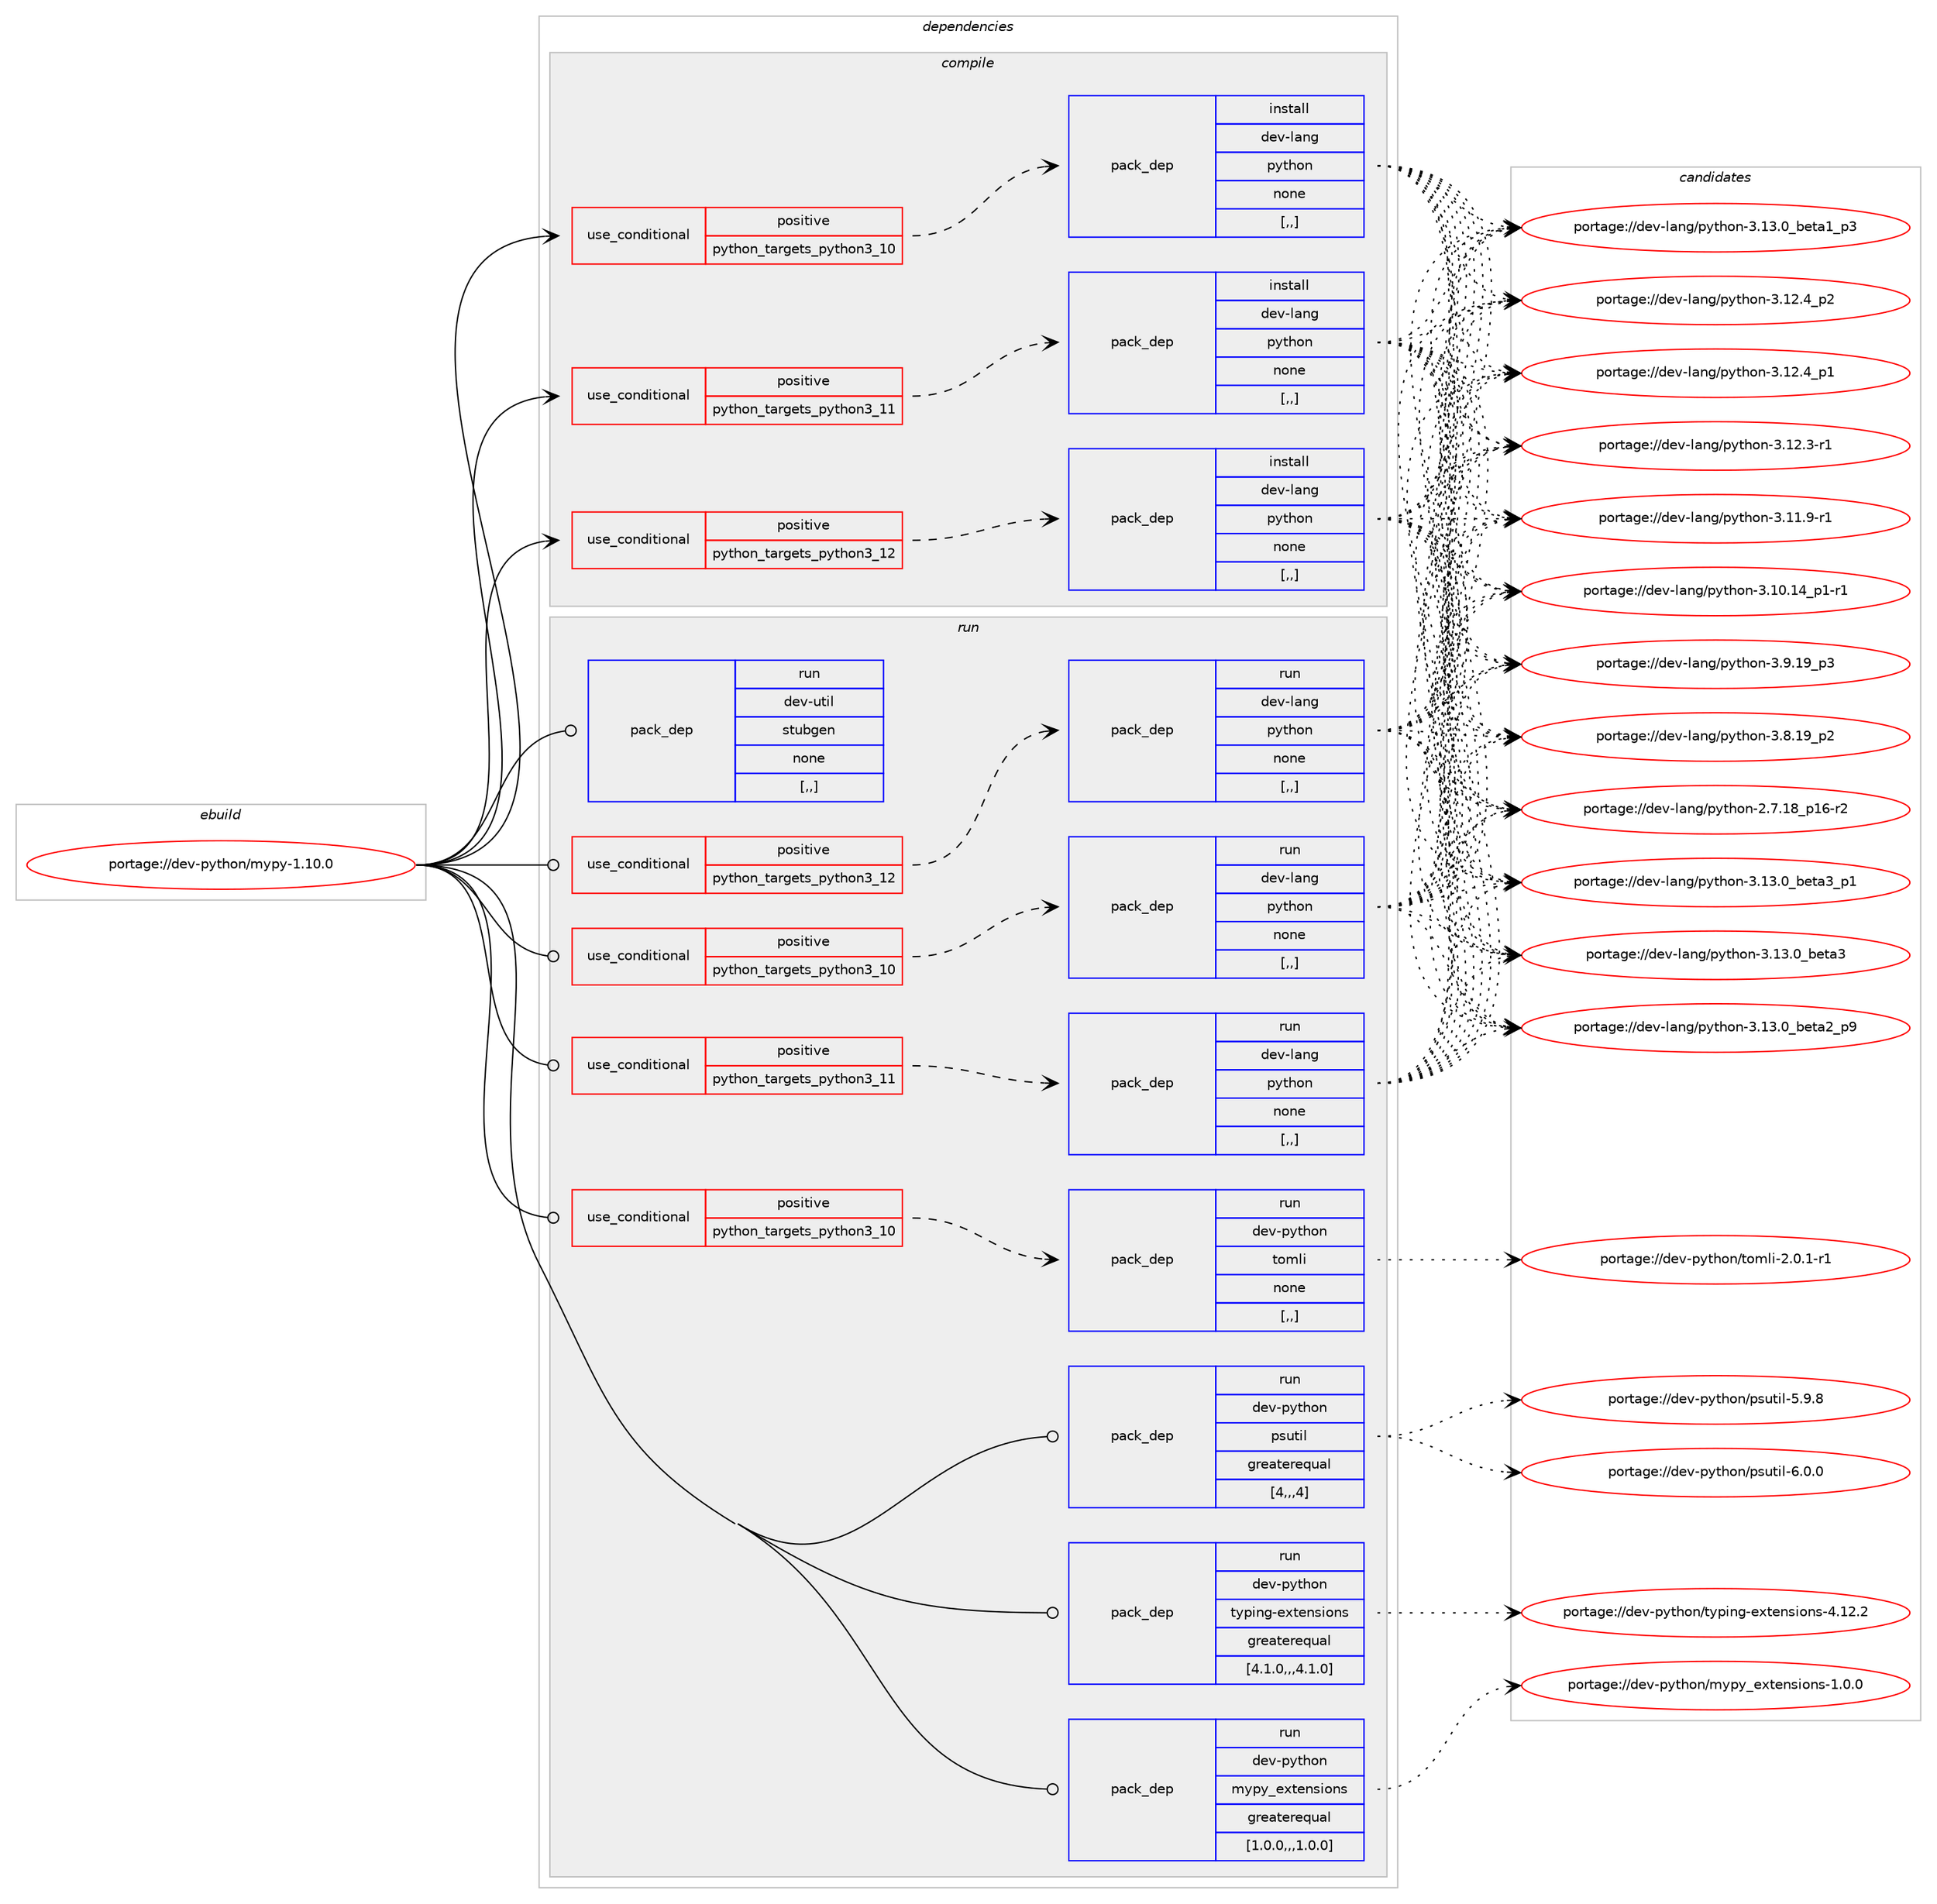 digraph prolog {

# *************
# Graph options
# *************

newrank=true;
concentrate=true;
compound=true;
graph [rankdir=LR,fontname=Helvetica,fontsize=10,ranksep=1.5];#, ranksep=2.5, nodesep=0.2];
edge  [arrowhead=vee];
node  [fontname=Helvetica,fontsize=10];

# **********
# The ebuild
# **********

subgraph cluster_leftcol {
color=gray;
rank=same;
label=<<i>ebuild</i>>;
id [label="portage://dev-python/mypy-1.10.0", color=red, width=4, href="../dev-python/mypy-1.10.0.svg"];
}

# ****************
# The dependencies
# ****************

subgraph cluster_midcol {
color=gray;
label=<<i>dependencies</i>>;
subgraph cluster_compile {
fillcolor="#eeeeee";
style=filled;
label=<<i>compile</i>>;
subgraph cond34739 {
dependency150986 [label=<<TABLE BORDER="0" CELLBORDER="1" CELLSPACING="0" CELLPADDING="4"><TR><TD ROWSPAN="3" CELLPADDING="10">use_conditional</TD></TR><TR><TD>positive</TD></TR><TR><TD>python_targets_python3_10</TD></TR></TABLE>>, shape=none, color=red];
subgraph pack115012 {
dependency150987 [label=<<TABLE BORDER="0" CELLBORDER="1" CELLSPACING="0" CELLPADDING="4" WIDTH="220"><TR><TD ROWSPAN="6" CELLPADDING="30">pack_dep</TD></TR><TR><TD WIDTH="110">install</TD></TR><TR><TD>dev-lang</TD></TR><TR><TD>python</TD></TR><TR><TD>none</TD></TR><TR><TD>[,,]</TD></TR></TABLE>>, shape=none, color=blue];
}
dependency150986:e -> dependency150987:w [weight=20,style="dashed",arrowhead="vee"];
}
id:e -> dependency150986:w [weight=20,style="solid",arrowhead="vee"];
subgraph cond34740 {
dependency150988 [label=<<TABLE BORDER="0" CELLBORDER="1" CELLSPACING="0" CELLPADDING="4"><TR><TD ROWSPAN="3" CELLPADDING="10">use_conditional</TD></TR><TR><TD>positive</TD></TR><TR><TD>python_targets_python3_11</TD></TR></TABLE>>, shape=none, color=red];
subgraph pack115013 {
dependency150989 [label=<<TABLE BORDER="0" CELLBORDER="1" CELLSPACING="0" CELLPADDING="4" WIDTH="220"><TR><TD ROWSPAN="6" CELLPADDING="30">pack_dep</TD></TR><TR><TD WIDTH="110">install</TD></TR><TR><TD>dev-lang</TD></TR><TR><TD>python</TD></TR><TR><TD>none</TD></TR><TR><TD>[,,]</TD></TR></TABLE>>, shape=none, color=blue];
}
dependency150988:e -> dependency150989:w [weight=20,style="dashed",arrowhead="vee"];
}
id:e -> dependency150988:w [weight=20,style="solid",arrowhead="vee"];
subgraph cond34741 {
dependency150990 [label=<<TABLE BORDER="0" CELLBORDER="1" CELLSPACING="0" CELLPADDING="4"><TR><TD ROWSPAN="3" CELLPADDING="10">use_conditional</TD></TR><TR><TD>positive</TD></TR><TR><TD>python_targets_python3_12</TD></TR></TABLE>>, shape=none, color=red];
subgraph pack115014 {
dependency150991 [label=<<TABLE BORDER="0" CELLBORDER="1" CELLSPACING="0" CELLPADDING="4" WIDTH="220"><TR><TD ROWSPAN="6" CELLPADDING="30">pack_dep</TD></TR><TR><TD WIDTH="110">install</TD></TR><TR><TD>dev-lang</TD></TR><TR><TD>python</TD></TR><TR><TD>none</TD></TR><TR><TD>[,,]</TD></TR></TABLE>>, shape=none, color=blue];
}
dependency150990:e -> dependency150991:w [weight=20,style="dashed",arrowhead="vee"];
}
id:e -> dependency150990:w [weight=20,style="solid",arrowhead="vee"];
}
subgraph cluster_compileandrun {
fillcolor="#eeeeee";
style=filled;
label=<<i>compile and run</i>>;
}
subgraph cluster_run {
fillcolor="#eeeeee";
style=filled;
label=<<i>run</i>>;
subgraph cond34742 {
dependency150992 [label=<<TABLE BORDER="0" CELLBORDER="1" CELLSPACING="0" CELLPADDING="4"><TR><TD ROWSPAN="3" CELLPADDING="10">use_conditional</TD></TR><TR><TD>positive</TD></TR><TR><TD>python_targets_python3_10</TD></TR></TABLE>>, shape=none, color=red];
subgraph pack115015 {
dependency150993 [label=<<TABLE BORDER="0" CELLBORDER="1" CELLSPACING="0" CELLPADDING="4" WIDTH="220"><TR><TD ROWSPAN="6" CELLPADDING="30">pack_dep</TD></TR><TR><TD WIDTH="110">run</TD></TR><TR><TD>dev-lang</TD></TR><TR><TD>python</TD></TR><TR><TD>none</TD></TR><TR><TD>[,,]</TD></TR></TABLE>>, shape=none, color=blue];
}
dependency150992:e -> dependency150993:w [weight=20,style="dashed",arrowhead="vee"];
}
id:e -> dependency150992:w [weight=20,style="solid",arrowhead="odot"];
subgraph cond34743 {
dependency150994 [label=<<TABLE BORDER="0" CELLBORDER="1" CELLSPACING="0" CELLPADDING="4"><TR><TD ROWSPAN="3" CELLPADDING="10">use_conditional</TD></TR><TR><TD>positive</TD></TR><TR><TD>python_targets_python3_10</TD></TR></TABLE>>, shape=none, color=red];
subgraph pack115016 {
dependency150995 [label=<<TABLE BORDER="0" CELLBORDER="1" CELLSPACING="0" CELLPADDING="4" WIDTH="220"><TR><TD ROWSPAN="6" CELLPADDING="30">pack_dep</TD></TR><TR><TD WIDTH="110">run</TD></TR><TR><TD>dev-python</TD></TR><TR><TD>tomli</TD></TR><TR><TD>none</TD></TR><TR><TD>[,,]</TD></TR></TABLE>>, shape=none, color=blue];
}
dependency150994:e -> dependency150995:w [weight=20,style="dashed",arrowhead="vee"];
}
id:e -> dependency150994:w [weight=20,style="solid",arrowhead="odot"];
subgraph cond34744 {
dependency150996 [label=<<TABLE BORDER="0" CELLBORDER="1" CELLSPACING="0" CELLPADDING="4"><TR><TD ROWSPAN="3" CELLPADDING="10">use_conditional</TD></TR><TR><TD>positive</TD></TR><TR><TD>python_targets_python3_11</TD></TR></TABLE>>, shape=none, color=red];
subgraph pack115017 {
dependency150997 [label=<<TABLE BORDER="0" CELLBORDER="1" CELLSPACING="0" CELLPADDING="4" WIDTH="220"><TR><TD ROWSPAN="6" CELLPADDING="30">pack_dep</TD></TR><TR><TD WIDTH="110">run</TD></TR><TR><TD>dev-lang</TD></TR><TR><TD>python</TD></TR><TR><TD>none</TD></TR><TR><TD>[,,]</TD></TR></TABLE>>, shape=none, color=blue];
}
dependency150996:e -> dependency150997:w [weight=20,style="dashed",arrowhead="vee"];
}
id:e -> dependency150996:w [weight=20,style="solid",arrowhead="odot"];
subgraph cond34745 {
dependency150998 [label=<<TABLE BORDER="0" CELLBORDER="1" CELLSPACING="0" CELLPADDING="4"><TR><TD ROWSPAN="3" CELLPADDING="10">use_conditional</TD></TR><TR><TD>positive</TD></TR><TR><TD>python_targets_python3_12</TD></TR></TABLE>>, shape=none, color=red];
subgraph pack115018 {
dependency150999 [label=<<TABLE BORDER="0" CELLBORDER="1" CELLSPACING="0" CELLPADDING="4" WIDTH="220"><TR><TD ROWSPAN="6" CELLPADDING="30">pack_dep</TD></TR><TR><TD WIDTH="110">run</TD></TR><TR><TD>dev-lang</TD></TR><TR><TD>python</TD></TR><TR><TD>none</TD></TR><TR><TD>[,,]</TD></TR></TABLE>>, shape=none, color=blue];
}
dependency150998:e -> dependency150999:w [weight=20,style="dashed",arrowhead="vee"];
}
id:e -> dependency150998:w [weight=20,style="solid",arrowhead="odot"];
subgraph pack115019 {
dependency151000 [label=<<TABLE BORDER="0" CELLBORDER="1" CELLSPACING="0" CELLPADDING="4" WIDTH="220"><TR><TD ROWSPAN="6" CELLPADDING="30">pack_dep</TD></TR><TR><TD WIDTH="110">run</TD></TR><TR><TD>dev-python</TD></TR><TR><TD>mypy_extensions</TD></TR><TR><TD>greaterequal</TD></TR><TR><TD>[1.0.0,,,1.0.0]</TD></TR></TABLE>>, shape=none, color=blue];
}
id:e -> dependency151000:w [weight=20,style="solid",arrowhead="odot"];
subgraph pack115020 {
dependency151001 [label=<<TABLE BORDER="0" CELLBORDER="1" CELLSPACING="0" CELLPADDING="4" WIDTH="220"><TR><TD ROWSPAN="6" CELLPADDING="30">pack_dep</TD></TR><TR><TD WIDTH="110">run</TD></TR><TR><TD>dev-python</TD></TR><TR><TD>psutil</TD></TR><TR><TD>greaterequal</TD></TR><TR><TD>[4,,,4]</TD></TR></TABLE>>, shape=none, color=blue];
}
id:e -> dependency151001:w [weight=20,style="solid",arrowhead="odot"];
subgraph pack115021 {
dependency151002 [label=<<TABLE BORDER="0" CELLBORDER="1" CELLSPACING="0" CELLPADDING="4" WIDTH="220"><TR><TD ROWSPAN="6" CELLPADDING="30">pack_dep</TD></TR><TR><TD WIDTH="110">run</TD></TR><TR><TD>dev-python</TD></TR><TR><TD>typing-extensions</TD></TR><TR><TD>greaterequal</TD></TR><TR><TD>[4.1.0,,,4.1.0]</TD></TR></TABLE>>, shape=none, color=blue];
}
id:e -> dependency151002:w [weight=20,style="solid",arrowhead="odot"];
subgraph pack115022 {
dependency151003 [label=<<TABLE BORDER="0" CELLBORDER="1" CELLSPACING="0" CELLPADDING="4" WIDTH="220"><TR><TD ROWSPAN="6" CELLPADDING="30">pack_dep</TD></TR><TR><TD WIDTH="110">run</TD></TR><TR><TD>dev-util</TD></TR><TR><TD>stubgen</TD></TR><TR><TD>none</TD></TR><TR><TD>[,,]</TD></TR></TABLE>>, shape=none, color=blue];
}
id:e -> dependency151003:w [weight=20,style="solid",arrowhead="odot"];
}
}

# **************
# The candidates
# **************

subgraph cluster_choices {
rank=same;
color=gray;
label=<<i>candidates</i>>;

subgraph choice115012 {
color=black;
nodesep=1;
choice10010111845108971101034711212111610411111045514649514648959810111697519511249 [label="portage://dev-lang/python-3.13.0_beta3_p1", color=red, width=4,href="../dev-lang/python-3.13.0_beta3_p1.svg"];
choice1001011184510897110103471121211161041111104551464951464895981011169751 [label="portage://dev-lang/python-3.13.0_beta3", color=red, width=4,href="../dev-lang/python-3.13.0_beta3.svg"];
choice10010111845108971101034711212111610411111045514649514648959810111697509511257 [label="portage://dev-lang/python-3.13.0_beta2_p9", color=red, width=4,href="../dev-lang/python-3.13.0_beta2_p9.svg"];
choice10010111845108971101034711212111610411111045514649514648959810111697499511251 [label="portage://dev-lang/python-3.13.0_beta1_p3", color=red, width=4,href="../dev-lang/python-3.13.0_beta1_p3.svg"];
choice100101118451089711010347112121116104111110455146495046529511250 [label="portage://dev-lang/python-3.12.4_p2", color=red, width=4,href="../dev-lang/python-3.12.4_p2.svg"];
choice100101118451089711010347112121116104111110455146495046529511249 [label="portage://dev-lang/python-3.12.4_p1", color=red, width=4,href="../dev-lang/python-3.12.4_p1.svg"];
choice100101118451089711010347112121116104111110455146495046514511449 [label="portage://dev-lang/python-3.12.3-r1", color=red, width=4,href="../dev-lang/python-3.12.3-r1.svg"];
choice100101118451089711010347112121116104111110455146494946574511449 [label="portage://dev-lang/python-3.11.9-r1", color=red, width=4,href="../dev-lang/python-3.11.9-r1.svg"];
choice100101118451089711010347112121116104111110455146494846495295112494511449 [label="portage://dev-lang/python-3.10.14_p1-r1", color=red, width=4,href="../dev-lang/python-3.10.14_p1-r1.svg"];
choice100101118451089711010347112121116104111110455146574649579511251 [label="portage://dev-lang/python-3.9.19_p3", color=red, width=4,href="../dev-lang/python-3.9.19_p3.svg"];
choice100101118451089711010347112121116104111110455146564649579511250 [label="portage://dev-lang/python-3.8.19_p2", color=red, width=4,href="../dev-lang/python-3.8.19_p2.svg"];
choice100101118451089711010347112121116104111110455046554649569511249544511450 [label="portage://dev-lang/python-2.7.18_p16-r2", color=red, width=4,href="../dev-lang/python-2.7.18_p16-r2.svg"];
dependency150987:e -> choice10010111845108971101034711212111610411111045514649514648959810111697519511249:w [style=dotted,weight="100"];
dependency150987:e -> choice1001011184510897110103471121211161041111104551464951464895981011169751:w [style=dotted,weight="100"];
dependency150987:e -> choice10010111845108971101034711212111610411111045514649514648959810111697509511257:w [style=dotted,weight="100"];
dependency150987:e -> choice10010111845108971101034711212111610411111045514649514648959810111697499511251:w [style=dotted,weight="100"];
dependency150987:e -> choice100101118451089711010347112121116104111110455146495046529511250:w [style=dotted,weight="100"];
dependency150987:e -> choice100101118451089711010347112121116104111110455146495046529511249:w [style=dotted,weight="100"];
dependency150987:e -> choice100101118451089711010347112121116104111110455146495046514511449:w [style=dotted,weight="100"];
dependency150987:e -> choice100101118451089711010347112121116104111110455146494946574511449:w [style=dotted,weight="100"];
dependency150987:e -> choice100101118451089711010347112121116104111110455146494846495295112494511449:w [style=dotted,weight="100"];
dependency150987:e -> choice100101118451089711010347112121116104111110455146574649579511251:w [style=dotted,weight="100"];
dependency150987:e -> choice100101118451089711010347112121116104111110455146564649579511250:w [style=dotted,weight="100"];
dependency150987:e -> choice100101118451089711010347112121116104111110455046554649569511249544511450:w [style=dotted,weight="100"];
}
subgraph choice115013 {
color=black;
nodesep=1;
choice10010111845108971101034711212111610411111045514649514648959810111697519511249 [label="portage://dev-lang/python-3.13.0_beta3_p1", color=red, width=4,href="../dev-lang/python-3.13.0_beta3_p1.svg"];
choice1001011184510897110103471121211161041111104551464951464895981011169751 [label="portage://dev-lang/python-3.13.0_beta3", color=red, width=4,href="../dev-lang/python-3.13.0_beta3.svg"];
choice10010111845108971101034711212111610411111045514649514648959810111697509511257 [label="portage://dev-lang/python-3.13.0_beta2_p9", color=red, width=4,href="../dev-lang/python-3.13.0_beta2_p9.svg"];
choice10010111845108971101034711212111610411111045514649514648959810111697499511251 [label="portage://dev-lang/python-3.13.0_beta1_p3", color=red, width=4,href="../dev-lang/python-3.13.0_beta1_p3.svg"];
choice100101118451089711010347112121116104111110455146495046529511250 [label="portage://dev-lang/python-3.12.4_p2", color=red, width=4,href="../dev-lang/python-3.12.4_p2.svg"];
choice100101118451089711010347112121116104111110455146495046529511249 [label="portage://dev-lang/python-3.12.4_p1", color=red, width=4,href="../dev-lang/python-3.12.4_p1.svg"];
choice100101118451089711010347112121116104111110455146495046514511449 [label="portage://dev-lang/python-3.12.3-r1", color=red, width=4,href="../dev-lang/python-3.12.3-r1.svg"];
choice100101118451089711010347112121116104111110455146494946574511449 [label="portage://dev-lang/python-3.11.9-r1", color=red, width=4,href="../dev-lang/python-3.11.9-r1.svg"];
choice100101118451089711010347112121116104111110455146494846495295112494511449 [label="portage://dev-lang/python-3.10.14_p1-r1", color=red, width=4,href="../dev-lang/python-3.10.14_p1-r1.svg"];
choice100101118451089711010347112121116104111110455146574649579511251 [label="portage://dev-lang/python-3.9.19_p3", color=red, width=4,href="../dev-lang/python-3.9.19_p3.svg"];
choice100101118451089711010347112121116104111110455146564649579511250 [label="portage://dev-lang/python-3.8.19_p2", color=red, width=4,href="../dev-lang/python-3.8.19_p2.svg"];
choice100101118451089711010347112121116104111110455046554649569511249544511450 [label="portage://dev-lang/python-2.7.18_p16-r2", color=red, width=4,href="../dev-lang/python-2.7.18_p16-r2.svg"];
dependency150989:e -> choice10010111845108971101034711212111610411111045514649514648959810111697519511249:w [style=dotted,weight="100"];
dependency150989:e -> choice1001011184510897110103471121211161041111104551464951464895981011169751:w [style=dotted,weight="100"];
dependency150989:e -> choice10010111845108971101034711212111610411111045514649514648959810111697509511257:w [style=dotted,weight="100"];
dependency150989:e -> choice10010111845108971101034711212111610411111045514649514648959810111697499511251:w [style=dotted,weight="100"];
dependency150989:e -> choice100101118451089711010347112121116104111110455146495046529511250:w [style=dotted,weight="100"];
dependency150989:e -> choice100101118451089711010347112121116104111110455146495046529511249:w [style=dotted,weight="100"];
dependency150989:e -> choice100101118451089711010347112121116104111110455146495046514511449:w [style=dotted,weight="100"];
dependency150989:e -> choice100101118451089711010347112121116104111110455146494946574511449:w [style=dotted,weight="100"];
dependency150989:e -> choice100101118451089711010347112121116104111110455146494846495295112494511449:w [style=dotted,weight="100"];
dependency150989:e -> choice100101118451089711010347112121116104111110455146574649579511251:w [style=dotted,weight="100"];
dependency150989:e -> choice100101118451089711010347112121116104111110455146564649579511250:w [style=dotted,weight="100"];
dependency150989:e -> choice100101118451089711010347112121116104111110455046554649569511249544511450:w [style=dotted,weight="100"];
}
subgraph choice115014 {
color=black;
nodesep=1;
choice10010111845108971101034711212111610411111045514649514648959810111697519511249 [label="portage://dev-lang/python-3.13.0_beta3_p1", color=red, width=4,href="../dev-lang/python-3.13.0_beta3_p1.svg"];
choice1001011184510897110103471121211161041111104551464951464895981011169751 [label="portage://dev-lang/python-3.13.0_beta3", color=red, width=4,href="../dev-lang/python-3.13.0_beta3.svg"];
choice10010111845108971101034711212111610411111045514649514648959810111697509511257 [label="portage://dev-lang/python-3.13.0_beta2_p9", color=red, width=4,href="../dev-lang/python-3.13.0_beta2_p9.svg"];
choice10010111845108971101034711212111610411111045514649514648959810111697499511251 [label="portage://dev-lang/python-3.13.0_beta1_p3", color=red, width=4,href="../dev-lang/python-3.13.0_beta1_p3.svg"];
choice100101118451089711010347112121116104111110455146495046529511250 [label="portage://dev-lang/python-3.12.4_p2", color=red, width=4,href="../dev-lang/python-3.12.4_p2.svg"];
choice100101118451089711010347112121116104111110455146495046529511249 [label="portage://dev-lang/python-3.12.4_p1", color=red, width=4,href="../dev-lang/python-3.12.4_p1.svg"];
choice100101118451089711010347112121116104111110455146495046514511449 [label="portage://dev-lang/python-3.12.3-r1", color=red, width=4,href="../dev-lang/python-3.12.3-r1.svg"];
choice100101118451089711010347112121116104111110455146494946574511449 [label="portage://dev-lang/python-3.11.9-r1", color=red, width=4,href="../dev-lang/python-3.11.9-r1.svg"];
choice100101118451089711010347112121116104111110455146494846495295112494511449 [label="portage://dev-lang/python-3.10.14_p1-r1", color=red, width=4,href="../dev-lang/python-3.10.14_p1-r1.svg"];
choice100101118451089711010347112121116104111110455146574649579511251 [label="portage://dev-lang/python-3.9.19_p3", color=red, width=4,href="../dev-lang/python-3.9.19_p3.svg"];
choice100101118451089711010347112121116104111110455146564649579511250 [label="portage://dev-lang/python-3.8.19_p2", color=red, width=4,href="../dev-lang/python-3.8.19_p2.svg"];
choice100101118451089711010347112121116104111110455046554649569511249544511450 [label="portage://dev-lang/python-2.7.18_p16-r2", color=red, width=4,href="../dev-lang/python-2.7.18_p16-r2.svg"];
dependency150991:e -> choice10010111845108971101034711212111610411111045514649514648959810111697519511249:w [style=dotted,weight="100"];
dependency150991:e -> choice1001011184510897110103471121211161041111104551464951464895981011169751:w [style=dotted,weight="100"];
dependency150991:e -> choice10010111845108971101034711212111610411111045514649514648959810111697509511257:w [style=dotted,weight="100"];
dependency150991:e -> choice10010111845108971101034711212111610411111045514649514648959810111697499511251:w [style=dotted,weight="100"];
dependency150991:e -> choice100101118451089711010347112121116104111110455146495046529511250:w [style=dotted,weight="100"];
dependency150991:e -> choice100101118451089711010347112121116104111110455146495046529511249:w [style=dotted,weight="100"];
dependency150991:e -> choice100101118451089711010347112121116104111110455146495046514511449:w [style=dotted,weight="100"];
dependency150991:e -> choice100101118451089711010347112121116104111110455146494946574511449:w [style=dotted,weight="100"];
dependency150991:e -> choice100101118451089711010347112121116104111110455146494846495295112494511449:w [style=dotted,weight="100"];
dependency150991:e -> choice100101118451089711010347112121116104111110455146574649579511251:w [style=dotted,weight="100"];
dependency150991:e -> choice100101118451089711010347112121116104111110455146564649579511250:w [style=dotted,weight="100"];
dependency150991:e -> choice100101118451089711010347112121116104111110455046554649569511249544511450:w [style=dotted,weight="100"];
}
subgraph choice115015 {
color=black;
nodesep=1;
choice10010111845108971101034711212111610411111045514649514648959810111697519511249 [label="portage://dev-lang/python-3.13.0_beta3_p1", color=red, width=4,href="../dev-lang/python-3.13.0_beta3_p1.svg"];
choice1001011184510897110103471121211161041111104551464951464895981011169751 [label="portage://dev-lang/python-3.13.0_beta3", color=red, width=4,href="../dev-lang/python-3.13.0_beta3.svg"];
choice10010111845108971101034711212111610411111045514649514648959810111697509511257 [label="portage://dev-lang/python-3.13.0_beta2_p9", color=red, width=4,href="../dev-lang/python-3.13.0_beta2_p9.svg"];
choice10010111845108971101034711212111610411111045514649514648959810111697499511251 [label="portage://dev-lang/python-3.13.0_beta1_p3", color=red, width=4,href="../dev-lang/python-3.13.0_beta1_p3.svg"];
choice100101118451089711010347112121116104111110455146495046529511250 [label="portage://dev-lang/python-3.12.4_p2", color=red, width=4,href="../dev-lang/python-3.12.4_p2.svg"];
choice100101118451089711010347112121116104111110455146495046529511249 [label="portage://dev-lang/python-3.12.4_p1", color=red, width=4,href="../dev-lang/python-3.12.4_p1.svg"];
choice100101118451089711010347112121116104111110455146495046514511449 [label="portage://dev-lang/python-3.12.3-r1", color=red, width=4,href="../dev-lang/python-3.12.3-r1.svg"];
choice100101118451089711010347112121116104111110455146494946574511449 [label="portage://dev-lang/python-3.11.9-r1", color=red, width=4,href="../dev-lang/python-3.11.9-r1.svg"];
choice100101118451089711010347112121116104111110455146494846495295112494511449 [label="portage://dev-lang/python-3.10.14_p1-r1", color=red, width=4,href="../dev-lang/python-3.10.14_p1-r1.svg"];
choice100101118451089711010347112121116104111110455146574649579511251 [label="portage://dev-lang/python-3.9.19_p3", color=red, width=4,href="../dev-lang/python-3.9.19_p3.svg"];
choice100101118451089711010347112121116104111110455146564649579511250 [label="portage://dev-lang/python-3.8.19_p2", color=red, width=4,href="../dev-lang/python-3.8.19_p2.svg"];
choice100101118451089711010347112121116104111110455046554649569511249544511450 [label="portage://dev-lang/python-2.7.18_p16-r2", color=red, width=4,href="../dev-lang/python-2.7.18_p16-r2.svg"];
dependency150993:e -> choice10010111845108971101034711212111610411111045514649514648959810111697519511249:w [style=dotted,weight="100"];
dependency150993:e -> choice1001011184510897110103471121211161041111104551464951464895981011169751:w [style=dotted,weight="100"];
dependency150993:e -> choice10010111845108971101034711212111610411111045514649514648959810111697509511257:w [style=dotted,weight="100"];
dependency150993:e -> choice10010111845108971101034711212111610411111045514649514648959810111697499511251:w [style=dotted,weight="100"];
dependency150993:e -> choice100101118451089711010347112121116104111110455146495046529511250:w [style=dotted,weight="100"];
dependency150993:e -> choice100101118451089711010347112121116104111110455146495046529511249:w [style=dotted,weight="100"];
dependency150993:e -> choice100101118451089711010347112121116104111110455146495046514511449:w [style=dotted,weight="100"];
dependency150993:e -> choice100101118451089711010347112121116104111110455146494946574511449:w [style=dotted,weight="100"];
dependency150993:e -> choice100101118451089711010347112121116104111110455146494846495295112494511449:w [style=dotted,weight="100"];
dependency150993:e -> choice100101118451089711010347112121116104111110455146574649579511251:w [style=dotted,weight="100"];
dependency150993:e -> choice100101118451089711010347112121116104111110455146564649579511250:w [style=dotted,weight="100"];
dependency150993:e -> choice100101118451089711010347112121116104111110455046554649569511249544511450:w [style=dotted,weight="100"];
}
subgraph choice115016 {
color=black;
nodesep=1;
choice10010111845112121116104111110471161111091081054550464846494511449 [label="portage://dev-python/tomli-2.0.1-r1", color=red, width=4,href="../dev-python/tomli-2.0.1-r1.svg"];
dependency150995:e -> choice10010111845112121116104111110471161111091081054550464846494511449:w [style=dotted,weight="100"];
}
subgraph choice115017 {
color=black;
nodesep=1;
choice10010111845108971101034711212111610411111045514649514648959810111697519511249 [label="portage://dev-lang/python-3.13.0_beta3_p1", color=red, width=4,href="../dev-lang/python-3.13.0_beta3_p1.svg"];
choice1001011184510897110103471121211161041111104551464951464895981011169751 [label="portage://dev-lang/python-3.13.0_beta3", color=red, width=4,href="../dev-lang/python-3.13.0_beta3.svg"];
choice10010111845108971101034711212111610411111045514649514648959810111697509511257 [label="portage://dev-lang/python-3.13.0_beta2_p9", color=red, width=4,href="../dev-lang/python-3.13.0_beta2_p9.svg"];
choice10010111845108971101034711212111610411111045514649514648959810111697499511251 [label="portage://dev-lang/python-3.13.0_beta1_p3", color=red, width=4,href="../dev-lang/python-3.13.0_beta1_p3.svg"];
choice100101118451089711010347112121116104111110455146495046529511250 [label="portage://dev-lang/python-3.12.4_p2", color=red, width=4,href="../dev-lang/python-3.12.4_p2.svg"];
choice100101118451089711010347112121116104111110455146495046529511249 [label="portage://dev-lang/python-3.12.4_p1", color=red, width=4,href="../dev-lang/python-3.12.4_p1.svg"];
choice100101118451089711010347112121116104111110455146495046514511449 [label="portage://dev-lang/python-3.12.3-r1", color=red, width=4,href="../dev-lang/python-3.12.3-r1.svg"];
choice100101118451089711010347112121116104111110455146494946574511449 [label="portage://dev-lang/python-3.11.9-r1", color=red, width=4,href="../dev-lang/python-3.11.9-r1.svg"];
choice100101118451089711010347112121116104111110455146494846495295112494511449 [label="portage://dev-lang/python-3.10.14_p1-r1", color=red, width=4,href="../dev-lang/python-3.10.14_p1-r1.svg"];
choice100101118451089711010347112121116104111110455146574649579511251 [label="portage://dev-lang/python-3.9.19_p3", color=red, width=4,href="../dev-lang/python-3.9.19_p3.svg"];
choice100101118451089711010347112121116104111110455146564649579511250 [label="portage://dev-lang/python-3.8.19_p2", color=red, width=4,href="../dev-lang/python-3.8.19_p2.svg"];
choice100101118451089711010347112121116104111110455046554649569511249544511450 [label="portage://dev-lang/python-2.7.18_p16-r2", color=red, width=4,href="../dev-lang/python-2.7.18_p16-r2.svg"];
dependency150997:e -> choice10010111845108971101034711212111610411111045514649514648959810111697519511249:w [style=dotted,weight="100"];
dependency150997:e -> choice1001011184510897110103471121211161041111104551464951464895981011169751:w [style=dotted,weight="100"];
dependency150997:e -> choice10010111845108971101034711212111610411111045514649514648959810111697509511257:w [style=dotted,weight="100"];
dependency150997:e -> choice10010111845108971101034711212111610411111045514649514648959810111697499511251:w [style=dotted,weight="100"];
dependency150997:e -> choice100101118451089711010347112121116104111110455146495046529511250:w [style=dotted,weight="100"];
dependency150997:e -> choice100101118451089711010347112121116104111110455146495046529511249:w [style=dotted,weight="100"];
dependency150997:e -> choice100101118451089711010347112121116104111110455146495046514511449:w [style=dotted,weight="100"];
dependency150997:e -> choice100101118451089711010347112121116104111110455146494946574511449:w [style=dotted,weight="100"];
dependency150997:e -> choice100101118451089711010347112121116104111110455146494846495295112494511449:w [style=dotted,weight="100"];
dependency150997:e -> choice100101118451089711010347112121116104111110455146574649579511251:w [style=dotted,weight="100"];
dependency150997:e -> choice100101118451089711010347112121116104111110455146564649579511250:w [style=dotted,weight="100"];
dependency150997:e -> choice100101118451089711010347112121116104111110455046554649569511249544511450:w [style=dotted,weight="100"];
}
subgraph choice115018 {
color=black;
nodesep=1;
choice10010111845108971101034711212111610411111045514649514648959810111697519511249 [label="portage://dev-lang/python-3.13.0_beta3_p1", color=red, width=4,href="../dev-lang/python-3.13.0_beta3_p1.svg"];
choice1001011184510897110103471121211161041111104551464951464895981011169751 [label="portage://dev-lang/python-3.13.0_beta3", color=red, width=4,href="../dev-lang/python-3.13.0_beta3.svg"];
choice10010111845108971101034711212111610411111045514649514648959810111697509511257 [label="portage://dev-lang/python-3.13.0_beta2_p9", color=red, width=4,href="../dev-lang/python-3.13.0_beta2_p9.svg"];
choice10010111845108971101034711212111610411111045514649514648959810111697499511251 [label="portage://dev-lang/python-3.13.0_beta1_p3", color=red, width=4,href="../dev-lang/python-3.13.0_beta1_p3.svg"];
choice100101118451089711010347112121116104111110455146495046529511250 [label="portage://dev-lang/python-3.12.4_p2", color=red, width=4,href="../dev-lang/python-3.12.4_p2.svg"];
choice100101118451089711010347112121116104111110455146495046529511249 [label="portage://dev-lang/python-3.12.4_p1", color=red, width=4,href="../dev-lang/python-3.12.4_p1.svg"];
choice100101118451089711010347112121116104111110455146495046514511449 [label="portage://dev-lang/python-3.12.3-r1", color=red, width=4,href="../dev-lang/python-3.12.3-r1.svg"];
choice100101118451089711010347112121116104111110455146494946574511449 [label="portage://dev-lang/python-3.11.9-r1", color=red, width=4,href="../dev-lang/python-3.11.9-r1.svg"];
choice100101118451089711010347112121116104111110455146494846495295112494511449 [label="portage://dev-lang/python-3.10.14_p1-r1", color=red, width=4,href="../dev-lang/python-3.10.14_p1-r1.svg"];
choice100101118451089711010347112121116104111110455146574649579511251 [label="portage://dev-lang/python-3.9.19_p3", color=red, width=4,href="../dev-lang/python-3.9.19_p3.svg"];
choice100101118451089711010347112121116104111110455146564649579511250 [label="portage://dev-lang/python-3.8.19_p2", color=red, width=4,href="../dev-lang/python-3.8.19_p2.svg"];
choice100101118451089711010347112121116104111110455046554649569511249544511450 [label="portage://dev-lang/python-2.7.18_p16-r2", color=red, width=4,href="../dev-lang/python-2.7.18_p16-r2.svg"];
dependency150999:e -> choice10010111845108971101034711212111610411111045514649514648959810111697519511249:w [style=dotted,weight="100"];
dependency150999:e -> choice1001011184510897110103471121211161041111104551464951464895981011169751:w [style=dotted,weight="100"];
dependency150999:e -> choice10010111845108971101034711212111610411111045514649514648959810111697509511257:w [style=dotted,weight="100"];
dependency150999:e -> choice10010111845108971101034711212111610411111045514649514648959810111697499511251:w [style=dotted,weight="100"];
dependency150999:e -> choice100101118451089711010347112121116104111110455146495046529511250:w [style=dotted,weight="100"];
dependency150999:e -> choice100101118451089711010347112121116104111110455146495046529511249:w [style=dotted,weight="100"];
dependency150999:e -> choice100101118451089711010347112121116104111110455146495046514511449:w [style=dotted,weight="100"];
dependency150999:e -> choice100101118451089711010347112121116104111110455146494946574511449:w [style=dotted,weight="100"];
dependency150999:e -> choice100101118451089711010347112121116104111110455146494846495295112494511449:w [style=dotted,weight="100"];
dependency150999:e -> choice100101118451089711010347112121116104111110455146574649579511251:w [style=dotted,weight="100"];
dependency150999:e -> choice100101118451089711010347112121116104111110455146564649579511250:w [style=dotted,weight="100"];
dependency150999:e -> choice100101118451089711010347112121116104111110455046554649569511249544511450:w [style=dotted,weight="100"];
}
subgraph choice115019 {
color=black;
nodesep=1;
choice100101118451121211161041111104710912111212195101120116101110115105111110115454946484648 [label="portage://dev-python/mypy_extensions-1.0.0", color=red, width=4,href="../dev-python/mypy_extensions-1.0.0.svg"];
dependency151000:e -> choice100101118451121211161041111104710912111212195101120116101110115105111110115454946484648:w [style=dotted,weight="100"];
}
subgraph choice115020 {
color=black;
nodesep=1;
choice1001011184511212111610411111047112115117116105108455446484648 [label="portage://dev-python/psutil-6.0.0", color=red, width=4,href="../dev-python/psutil-6.0.0.svg"];
choice1001011184511212111610411111047112115117116105108455346574656 [label="portage://dev-python/psutil-5.9.8", color=red, width=4,href="../dev-python/psutil-5.9.8.svg"];
dependency151001:e -> choice1001011184511212111610411111047112115117116105108455446484648:w [style=dotted,weight="100"];
dependency151001:e -> choice1001011184511212111610411111047112115117116105108455346574656:w [style=dotted,weight="100"];
}
subgraph choice115021 {
color=black;
nodesep=1;
choice10010111845112121116104111110471161211121051101034510112011610111011510511111011545524649504650 [label="portage://dev-python/typing-extensions-4.12.2", color=red, width=4,href="../dev-python/typing-extensions-4.12.2.svg"];
dependency151002:e -> choice10010111845112121116104111110471161211121051101034510112011610111011510511111011545524649504650:w [style=dotted,weight="100"];
}
subgraph choice115022 {
color=black;
nodesep=1;
}
}

}
